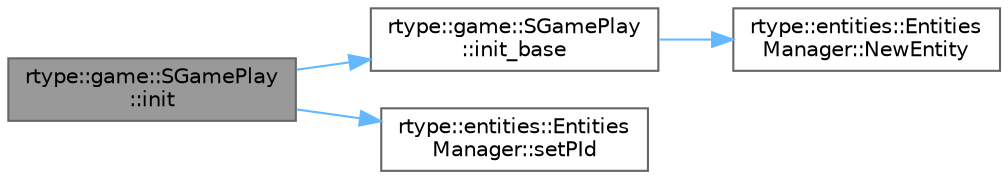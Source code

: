 digraph "rtype::game::SGamePlay::init"
{
 // LATEX_PDF_SIZE
  bgcolor="transparent";
  edge [fontname=Helvetica,fontsize=10,labelfontname=Helvetica,labelfontsize=10];
  node [fontname=Helvetica,fontsize=10,shape=box,height=0.2,width=0.4];
  rankdir="LR";
  Node1 [label="rtype::game::SGamePlay\l::init",height=0.2,width=0.4,color="gray40", fillcolor="grey60", style="filled", fontcolor="black",tooltip=" "];
  Node1 -> Node2 [color="steelblue1",style="solid"];
  Node2 [label="rtype::game::SGamePlay\l::init_base",height=0.2,width=0.4,color="grey40", fillcolor="white", style="filled",URL="$classrtype_1_1game_1_1SGamePlay.html#a608f78704a99d59f04dd2467fa02405e",tooltip=" "];
  Node2 -> Node3 [color="steelblue1",style="solid"];
  Node3 [label="rtype::entities::Entities\lManager::NewEntity",height=0.2,width=0.4,color="grey40", fillcolor="white", style="filled",URL="$classrtype_1_1entities_1_1EntitiesManager.html#abe67303c48924aed78d21677fc985a30",tooltip="Create an entity with the fonction CreateEntities with an ID, this fonction is used for multiplayer g..."];
  Node1 -> Node4 [color="steelblue1",style="solid"];
  Node4 [label="rtype::entities::Entities\lManager::setPId",height=0.2,width=0.4,color="grey40", fillcolor="white", style="filled",URL="$classrtype_1_1entities_1_1EntitiesManager.html#a93a552058ac4de6601ada4a8d3acdbeb",tooltip="This function is used to set the player ID."];
}
